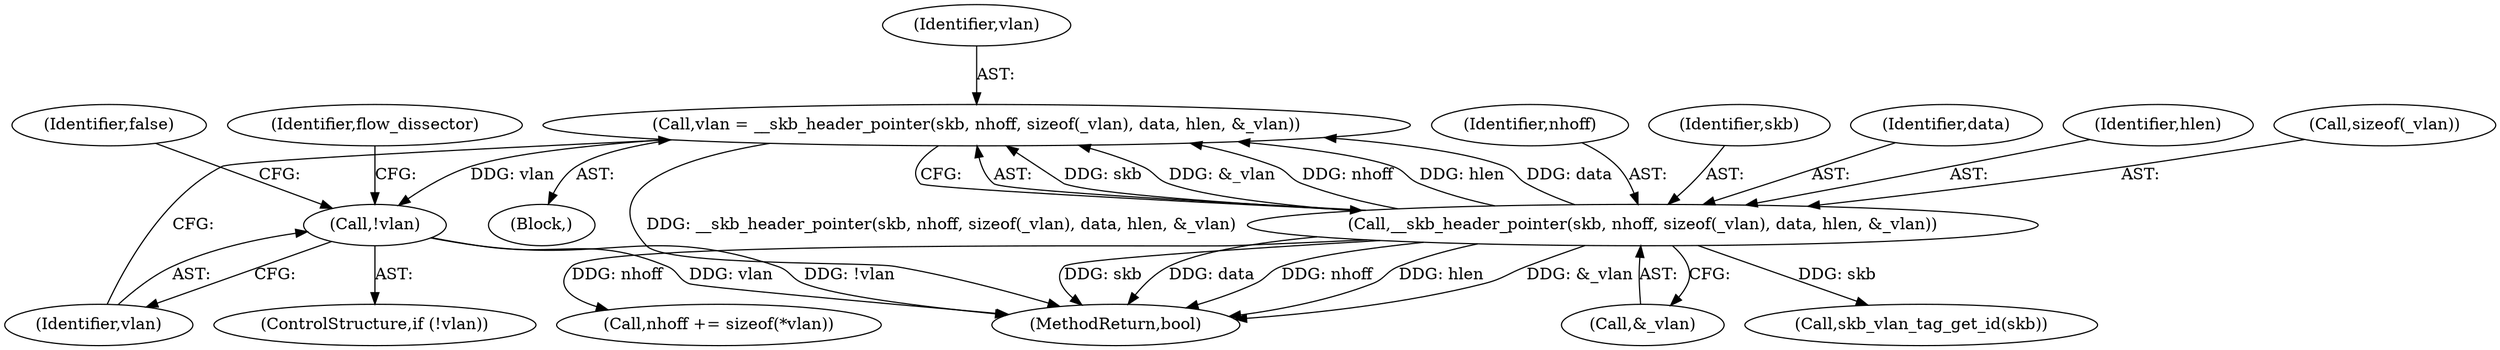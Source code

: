digraph "0_linux_a6e544b0a88b53114bfa5a57e21b7be7a8dfc9d0@pointer" {
"1000346" [label="(Call,vlan = __skb_header_pointer(skb, nhoff, sizeof(_vlan), data, hlen, &_vlan))"];
"1000348" [label="(Call,__skb_header_pointer(skb, nhoff, sizeof(_vlan), data, hlen, &_vlan))"];
"1000358" [label="(Call,!vlan)"];
"1000377" [label="(Call,skb_vlan_tag_get_id(skb))"];
"1000812" [label="(MethodReturn,bool)"];
"1000347" [label="(Identifier,vlan)"];
"1000346" [label="(Call,vlan = __skb_header_pointer(skb, nhoff, sizeof(_vlan), data, hlen, &_vlan))"];
"1000361" [label="(Identifier,false)"];
"1000350" [label="(Identifier,nhoff)"];
"1000348" [label="(Call,__skb_header_pointer(skb, nhoff, sizeof(_vlan), data, hlen, &_vlan))"];
"1000359" [label="(Identifier,vlan)"];
"1000358" [label="(Call,!vlan)"];
"1000349" [label="(Identifier,skb)"];
"1000353" [label="(Identifier,data)"];
"1000354" [label="(Identifier,hlen)"];
"1000355" [label="(Call,&_vlan)"];
"1000364" [label="(Identifier,flow_dissector)"];
"1000343" [label="(Block,)"];
"1000357" [label="(ControlStructure,if (!vlan))"];
"1000351" [label="(Call,sizeof(_vlan))"];
"1000384" [label="(Call,nhoff += sizeof(*vlan))"];
"1000346" -> "1000343"  [label="AST: "];
"1000346" -> "1000348"  [label="CFG: "];
"1000347" -> "1000346"  [label="AST: "];
"1000348" -> "1000346"  [label="AST: "];
"1000359" -> "1000346"  [label="CFG: "];
"1000346" -> "1000812"  [label="DDG: __skb_header_pointer(skb, nhoff, sizeof(_vlan), data, hlen, &_vlan)"];
"1000348" -> "1000346"  [label="DDG: skb"];
"1000348" -> "1000346"  [label="DDG: &_vlan"];
"1000348" -> "1000346"  [label="DDG: nhoff"];
"1000348" -> "1000346"  [label="DDG: hlen"];
"1000348" -> "1000346"  [label="DDG: data"];
"1000346" -> "1000358"  [label="DDG: vlan"];
"1000348" -> "1000355"  [label="CFG: "];
"1000349" -> "1000348"  [label="AST: "];
"1000350" -> "1000348"  [label="AST: "];
"1000351" -> "1000348"  [label="AST: "];
"1000353" -> "1000348"  [label="AST: "];
"1000354" -> "1000348"  [label="AST: "];
"1000355" -> "1000348"  [label="AST: "];
"1000348" -> "1000812"  [label="DDG: skb"];
"1000348" -> "1000812"  [label="DDG: data"];
"1000348" -> "1000812"  [label="DDG: nhoff"];
"1000348" -> "1000812"  [label="DDG: hlen"];
"1000348" -> "1000812"  [label="DDG: &_vlan"];
"1000348" -> "1000377"  [label="DDG: skb"];
"1000348" -> "1000384"  [label="DDG: nhoff"];
"1000358" -> "1000357"  [label="AST: "];
"1000358" -> "1000359"  [label="CFG: "];
"1000359" -> "1000358"  [label="AST: "];
"1000361" -> "1000358"  [label="CFG: "];
"1000364" -> "1000358"  [label="CFG: "];
"1000358" -> "1000812"  [label="DDG: !vlan"];
"1000358" -> "1000812"  [label="DDG: vlan"];
}
